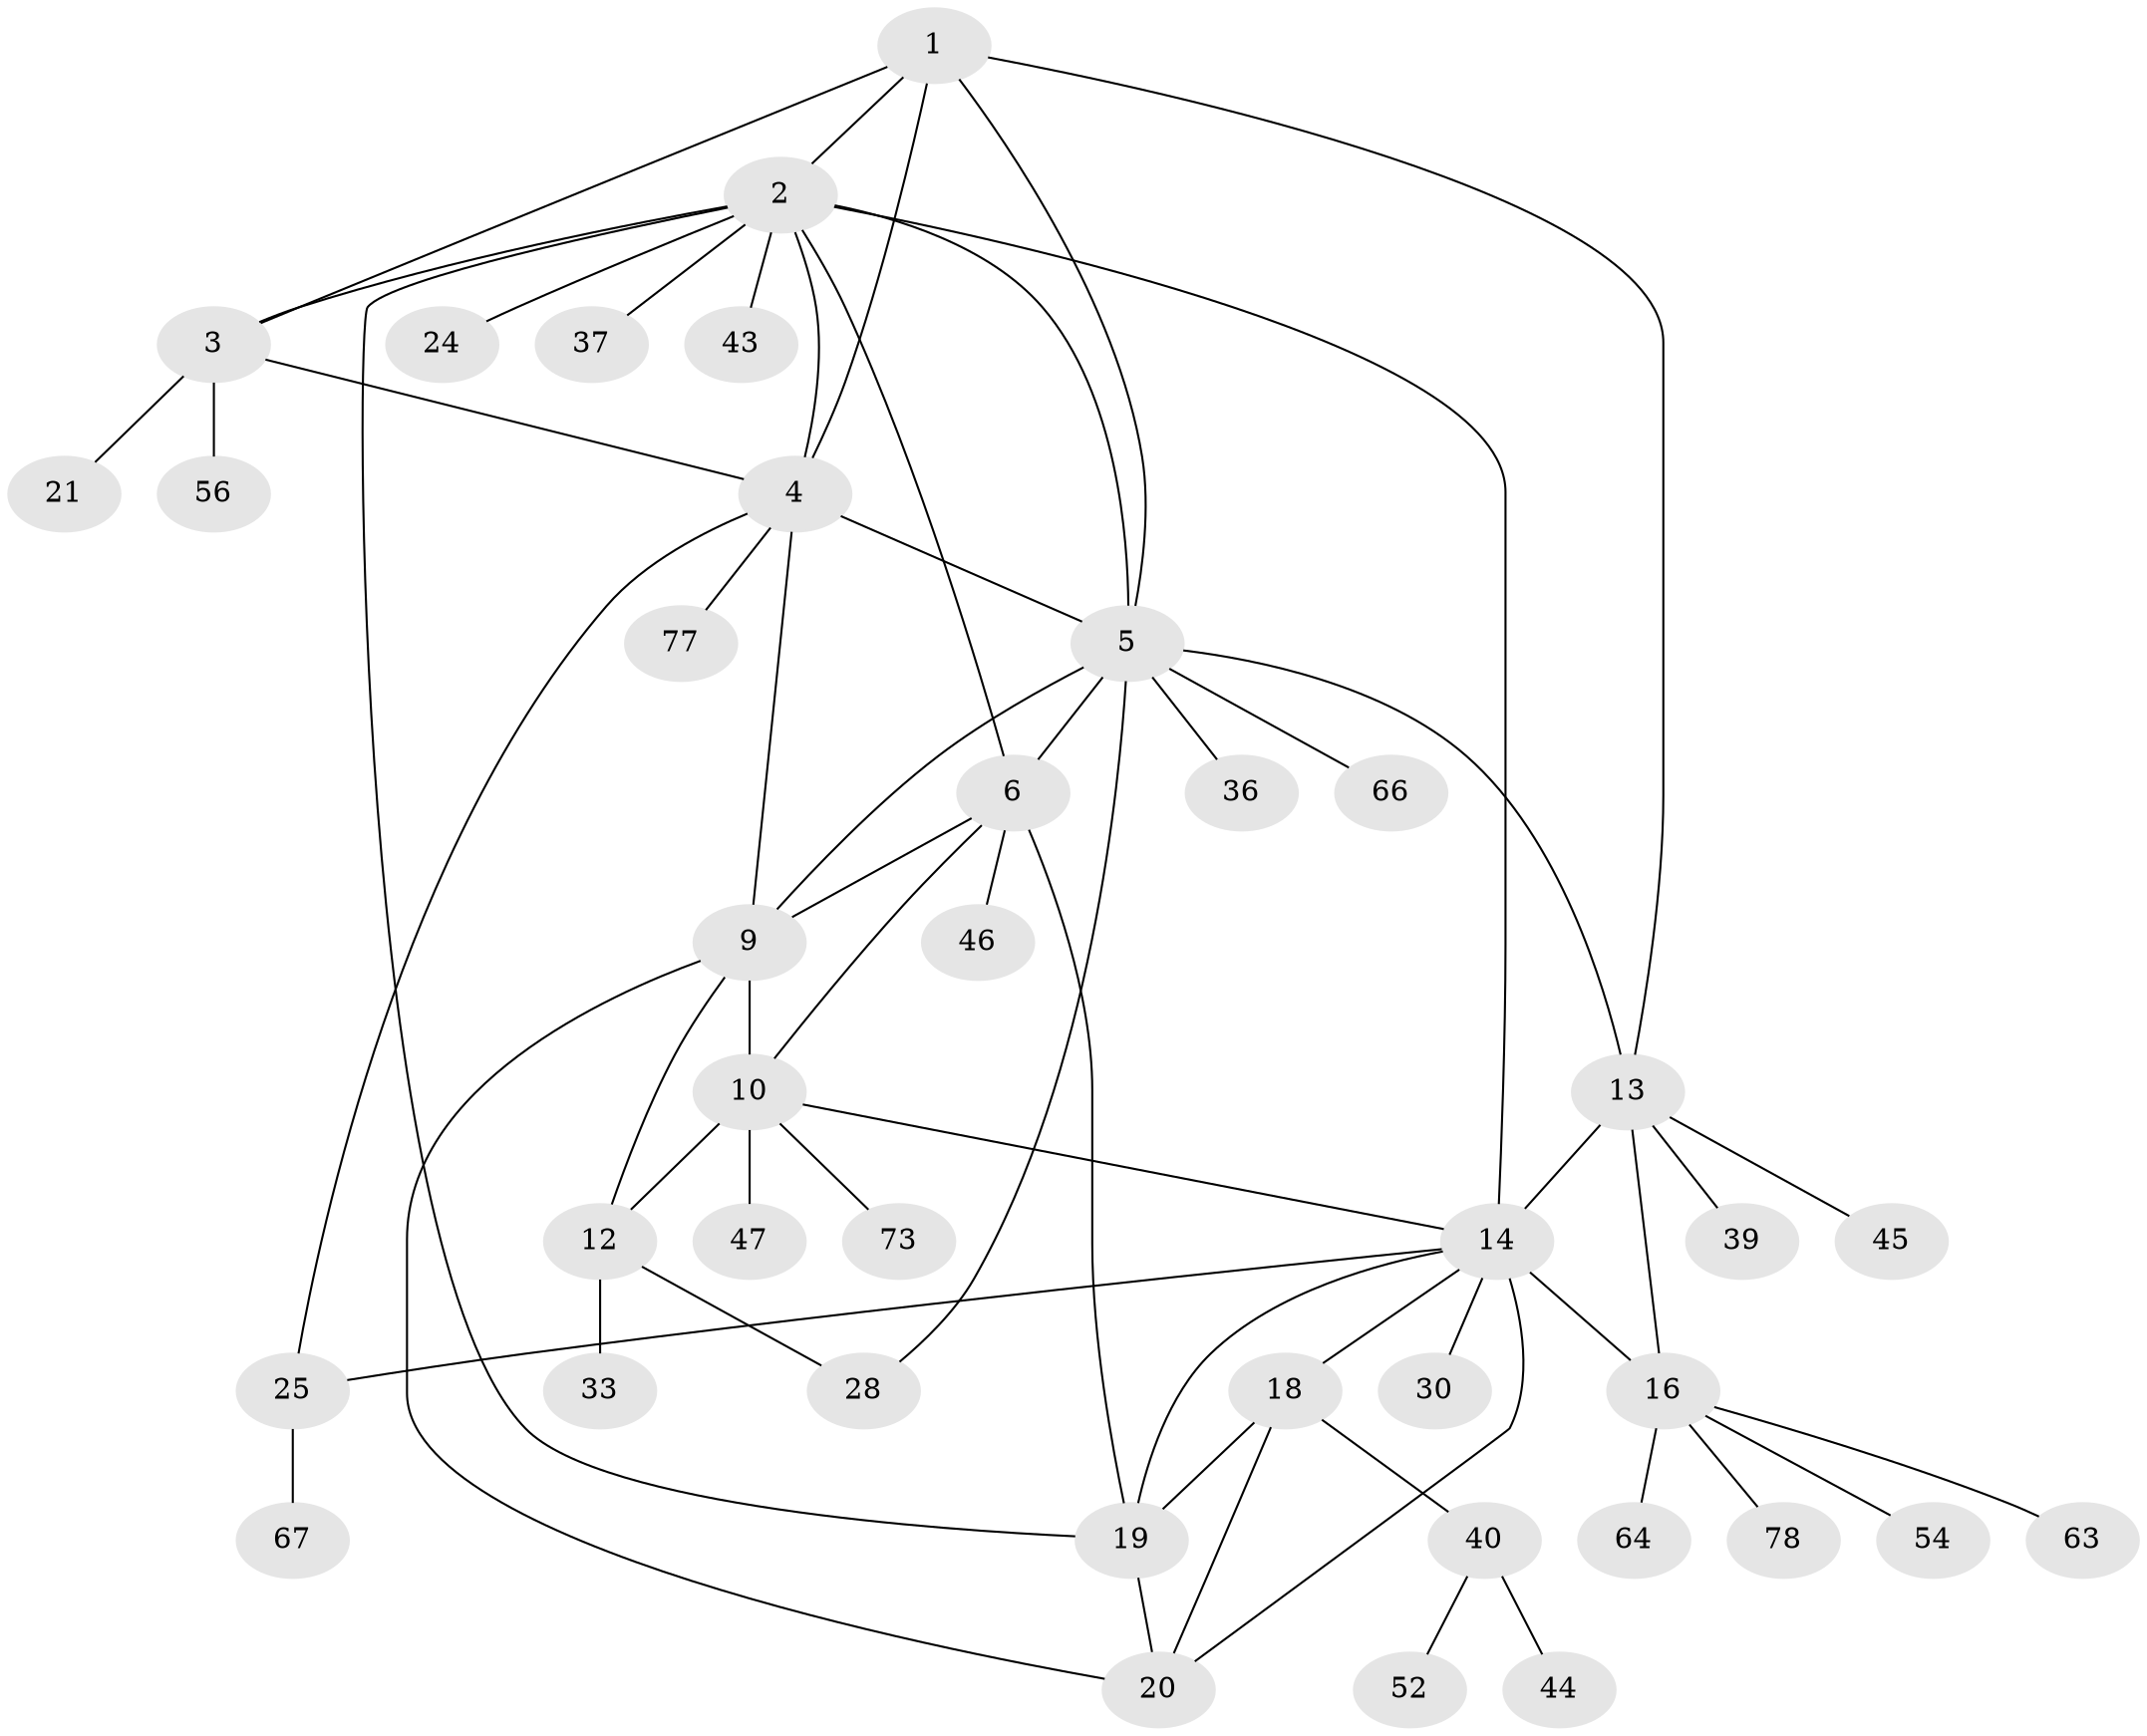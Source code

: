 // original degree distribution, {5: 0.075, 11: 0.025, 7: 0.0375, 9: 0.025, 3: 0.0875, 8: 0.0375, 6: 0.0125, 4: 0.05, 1: 0.55, 2: 0.1}
// Generated by graph-tools (version 1.1) at 2025/16/03/09/25 04:16:08]
// undirected, 40 vertices, 61 edges
graph export_dot {
graph [start="1"]
  node [color=gray90,style=filled];
  1;
  2 [super="+68+74+72+49"];
  3;
  4;
  5 [super="+29+7+23+41+27"];
  6 [super="+8"];
  9 [super="+65"];
  10 [super="+11"];
  12 [super="+42"];
  13 [super="+15"];
  14 [super="+53+17+61+26+50"];
  16 [super="+51"];
  18;
  19 [super="+32"];
  20;
  21;
  24;
  25;
  28 [super="+60+62+59"];
  30;
  33;
  36 [super="+79"];
  37;
  39;
  40;
  43;
  44;
  45 [super="+76"];
  46;
  47;
  52;
  54 [super="+70+58"];
  56;
  63;
  64;
  66;
  67;
  73;
  77;
  78;
  1 -- 2;
  1 -- 3;
  1 -- 4;
  1 -- 13;
  1 -- 5;
  2 -- 3;
  2 -- 4;
  2 -- 19;
  2 -- 24;
  2 -- 37;
  2 -- 43;
  2 -- 14;
  2 -- 5;
  2 -- 6;
  3 -- 4;
  3 -- 21;
  3 -- 56;
  4 -- 9;
  4 -- 25;
  4 -- 77;
  4 -- 5;
  5 -- 6 [weight=4];
  5 -- 13;
  5 -- 36;
  5 -- 66;
  5 -- 9;
  5 -- 28;
  6 -- 19 [weight=2];
  6 -- 9;
  6 -- 10;
  6 -- 46;
  9 -- 10 [weight=2];
  9 -- 12;
  9 -- 20;
  10 -- 12 [weight=2];
  10 -- 14;
  10 -- 73;
  10 -- 47;
  12 -- 28;
  12 -- 33;
  13 -- 14 [weight=2];
  13 -- 16 [weight=2];
  13 -- 39;
  13 -- 45;
  14 -- 16;
  14 -- 30;
  14 -- 18;
  14 -- 19;
  14 -- 20;
  14 -- 25;
  16 -- 54;
  16 -- 63;
  16 -- 64;
  16 -- 78;
  18 -- 19;
  18 -- 20;
  18 -- 40;
  19 -- 20;
  25 -- 67;
  40 -- 44;
  40 -- 52;
}
